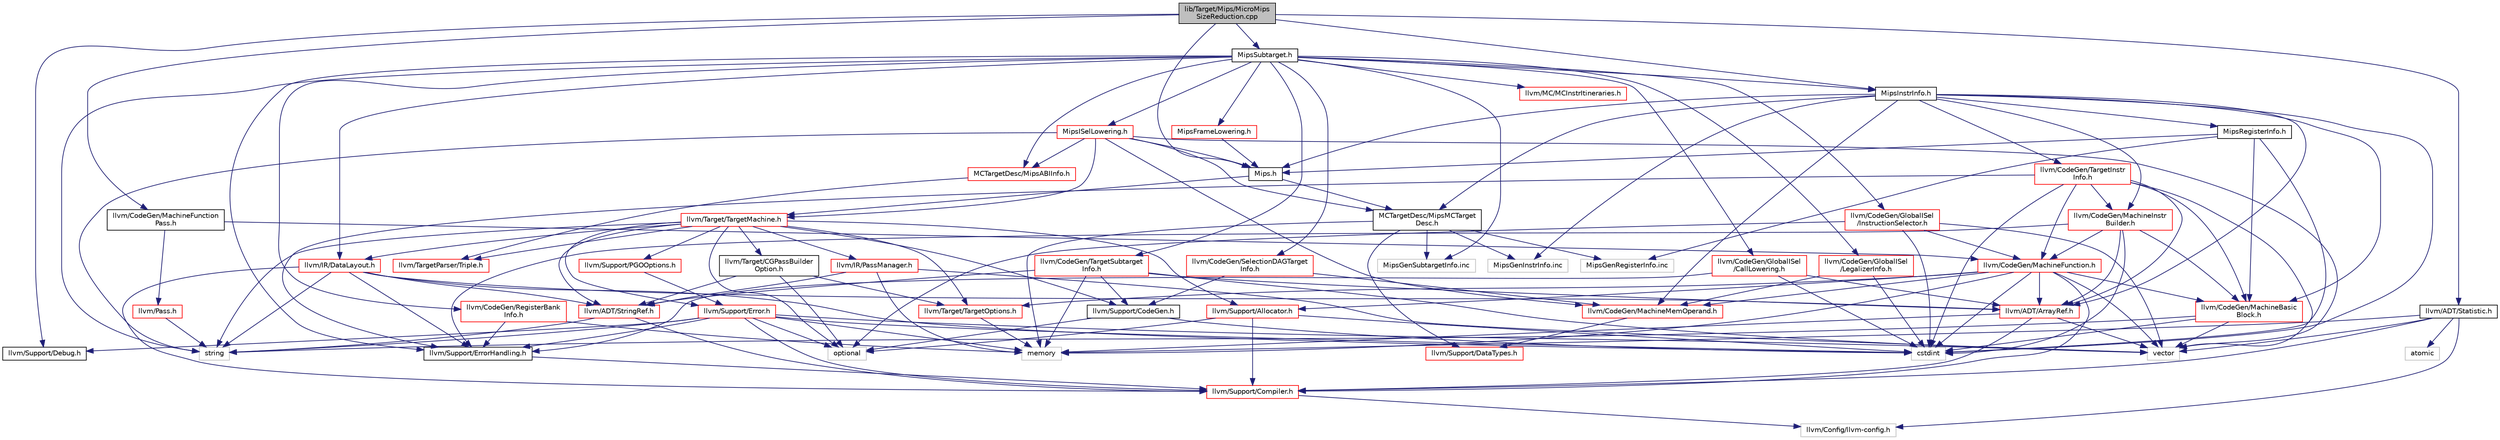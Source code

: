 digraph "lib/Target/Mips/MicroMipsSizeReduction.cpp"
{
 // LATEX_PDF_SIZE
  bgcolor="transparent";
  edge [fontname="Helvetica",fontsize="10",labelfontname="Helvetica",labelfontsize="10"];
  node [fontname="Helvetica",fontsize="10",shape=record];
  Node1 [label="lib/Target/Mips/MicroMips\lSizeReduction.cpp",height=0.2,width=0.4,color="black", fillcolor="grey75", style="filled", fontcolor="black",tooltip=" "];
  Node1 -> Node2 [color="midnightblue",fontsize="10",style="solid",fontname="Helvetica"];
  Node2 [label="Mips.h",height=0.2,width=0.4,color="black",URL="$Mips_8h.html",tooltip=" "];
  Node2 -> Node3 [color="midnightblue",fontsize="10",style="solid",fontname="Helvetica"];
  Node3 [label="MCTargetDesc/MipsMCTarget\lDesc.h",height=0.2,width=0.4,color="black",URL="$MipsMCTargetDesc_8h.html",tooltip=" "];
  Node3 -> Node4 [color="midnightblue",fontsize="10",style="solid",fontname="Helvetica"];
  Node4 [label="llvm/Support/DataTypes.h",height=0.2,width=0.4,color="red",URL="$Support_2DataTypes_8h.html",tooltip=" "];
  Node3 -> Node9 [color="midnightblue",fontsize="10",style="solid",fontname="Helvetica"];
  Node9 [label="memory",height=0.2,width=0.4,color="grey75",tooltip=" "];
  Node3 -> Node10 [color="midnightblue",fontsize="10",style="solid",fontname="Helvetica"];
  Node10 [label="MipsGenRegisterInfo.inc",height=0.2,width=0.4,color="grey75",tooltip=" "];
  Node3 -> Node11 [color="midnightblue",fontsize="10",style="solid",fontname="Helvetica"];
  Node11 [label="MipsGenInstrInfo.inc",height=0.2,width=0.4,color="grey75",tooltip=" "];
  Node3 -> Node12 [color="midnightblue",fontsize="10",style="solid",fontname="Helvetica"];
  Node12 [label="MipsGenSubtargetInfo.inc",height=0.2,width=0.4,color="grey75",tooltip=" "];
  Node2 -> Node13 [color="midnightblue",fontsize="10",style="solid",fontname="Helvetica"];
  Node13 [label="llvm/Target/TargetMachine.h",height=0.2,width=0.4,color="red",URL="$Target_2TargetMachine_8h.html",tooltip=" "];
  Node13 -> Node14 [color="midnightblue",fontsize="10",style="solid",fontname="Helvetica"];
  Node14 [label="llvm/ADT/StringRef.h",height=0.2,width=0.4,color="red",URL="$StringRef_8h.html",tooltip=" "];
  Node14 -> Node27 [color="midnightblue",fontsize="10",style="solid",fontname="Helvetica"];
  Node27 [label="llvm/Support/Compiler.h",height=0.2,width=0.4,color="red",URL="$Compiler_8h.html",tooltip=" "];
  Node27 -> Node28 [color="midnightblue",fontsize="10",style="solid",fontname="Helvetica"];
  Node28 [label="llvm/Config/llvm-config.h",height=0.2,width=0.4,color="grey75",tooltip=" "];
  Node14 -> Node33 [color="midnightblue",fontsize="10",style="solid",fontname="Helvetica"];
  Node33 [label="string",height=0.2,width=0.4,color="grey75",tooltip=" "];
  Node13 -> Node35 [color="midnightblue",fontsize="10",style="solid",fontname="Helvetica"];
  Node35 [label="llvm/IR/DataLayout.h",height=0.2,width=0.4,color="red",URL="$DataLayout_8h.html",tooltip=" "];
  Node35 -> Node40 [color="midnightblue",fontsize="10",style="solid",fontname="Helvetica"];
  Node40 [label="llvm/ADT/ArrayRef.h",height=0.2,width=0.4,color="red",URL="$ArrayRef_8h.html",tooltip=" "];
  Node40 -> Node27 [color="midnightblue",fontsize="10",style="solid",fontname="Helvetica"];
  Node40 -> Node9 [color="midnightblue",fontsize="10",style="solid",fontname="Helvetica"];
  Node40 -> Node57 [color="midnightblue",fontsize="10",style="solid",fontname="Helvetica"];
  Node57 [label="vector",height=0.2,width=0.4,color="grey75",tooltip=" "];
  Node35 -> Node14 [color="midnightblue",fontsize="10",style="solid",fontname="Helvetica"];
  Node35 -> Node27 [color="midnightblue",fontsize="10",style="solid",fontname="Helvetica"];
  Node35 -> Node42 [color="midnightblue",fontsize="10",style="solid",fontname="Helvetica"];
  Node42 [label="llvm/Support/ErrorHandling.h",height=0.2,width=0.4,color="black",URL="$Support_2ErrorHandling_8h.html",tooltip=" "];
  Node42 -> Node27 [color="midnightblue",fontsize="10",style="solid",fontname="Helvetica"];
  Node35 -> Node18 [color="midnightblue",fontsize="10",style="solid",fontname="Helvetica"];
  Node18 [label="cstdint",height=0.2,width=0.4,color="grey75",tooltip=" "];
  Node35 -> Node33 [color="midnightblue",fontsize="10",style="solid",fontname="Helvetica"];
  Node13 -> Node70 [color="midnightblue",fontsize="10",style="solid",fontname="Helvetica"];
  Node70 [label="llvm/IR/PassManager.h",height=0.2,width=0.4,color="red",URL="$PassManager_8h.html",tooltip=" "];
  Node70 -> Node14 [color="midnightblue",fontsize="10",style="solid",fontname="Helvetica"];
  Node70 -> Node9 [color="midnightblue",fontsize="10",style="solid",fontname="Helvetica"];
  Node70 -> Node57 [color="midnightblue",fontsize="10",style="solid",fontname="Helvetica"];
  Node13 -> Node146 [color="midnightblue",fontsize="10",style="solid",fontname="Helvetica"];
  Node146 [label="llvm/Support/Allocator.h",height=0.2,width=0.4,color="red",URL="$Allocator_8h.html",tooltip=" "];
  Node146 -> Node27 [color="midnightblue",fontsize="10",style="solid",fontname="Helvetica"];
  Node146 -> Node18 [color="midnightblue",fontsize="10",style="solid",fontname="Helvetica"];
  Node146 -> Node25 [color="midnightblue",fontsize="10",style="solid",fontname="Helvetica"];
  Node25 [label="optional",height=0.2,width=0.4,color="grey75",tooltip=" "];
  Node13 -> Node90 [color="midnightblue",fontsize="10",style="solid",fontname="Helvetica"];
  Node90 [label="llvm/Support/CodeGen.h",height=0.2,width=0.4,color="black",URL="$CodeGen_8h.html",tooltip=" "];
  Node90 -> Node18 [color="midnightblue",fontsize="10",style="solid",fontname="Helvetica"];
  Node90 -> Node25 [color="midnightblue",fontsize="10",style="solid",fontname="Helvetica"];
  Node13 -> Node136 [color="midnightblue",fontsize="10",style="solid",fontname="Helvetica"];
  Node136 [label="llvm/Support/Error.h",height=0.2,width=0.4,color="red",URL="$Support_2Error_8h.html",tooltip=" "];
  Node136 -> Node27 [color="midnightblue",fontsize="10",style="solid",fontname="Helvetica"];
  Node136 -> Node140 [color="midnightblue",fontsize="10",style="solid",fontname="Helvetica"];
  Node140 [label="llvm/Support/Debug.h",height=0.2,width=0.4,color="black",URL="$Debug_8h.html",tooltip=" "];
  Node136 -> Node42 [color="midnightblue",fontsize="10",style="solid",fontname="Helvetica"];
  Node136 -> Node18 [color="midnightblue",fontsize="10",style="solid",fontname="Helvetica"];
  Node136 -> Node9 [color="midnightblue",fontsize="10",style="solid",fontname="Helvetica"];
  Node136 -> Node25 [color="midnightblue",fontsize="10",style="solid",fontname="Helvetica"];
  Node136 -> Node33 [color="midnightblue",fontsize="10",style="solid",fontname="Helvetica"];
  Node136 -> Node57 [color="midnightblue",fontsize="10",style="solid",fontname="Helvetica"];
  Node13 -> Node147 [color="midnightblue",fontsize="10",style="solid",fontname="Helvetica"];
  Node147 [label="llvm/Support/PGOOptions.h",height=0.2,width=0.4,color="red",URL="$PGOOptions_8h.html",tooltip=" "];
  Node147 -> Node136 [color="midnightblue",fontsize="10",style="solid",fontname="Helvetica"];
  Node13 -> Node150 [color="midnightblue",fontsize="10",style="solid",fontname="Helvetica"];
  Node150 [label="llvm/Target/CGPassBuilder\lOption.h",height=0.2,width=0.4,color="black",URL="$CGPassBuilderOption_8h.html",tooltip=" "];
  Node150 -> Node14 [color="midnightblue",fontsize="10",style="solid",fontname="Helvetica"];
  Node150 -> Node151 [color="midnightblue",fontsize="10",style="solid",fontname="Helvetica"];
  Node151 [label="llvm/Target/TargetOptions.h",height=0.2,width=0.4,color="red",URL="$TargetOptions_8h.html",tooltip=" "];
  Node151 -> Node9 [color="midnightblue",fontsize="10",style="solid",fontname="Helvetica"];
  Node150 -> Node25 [color="midnightblue",fontsize="10",style="solid",fontname="Helvetica"];
  Node13 -> Node151 [color="midnightblue",fontsize="10",style="solid",fontname="Helvetica"];
  Node13 -> Node156 [color="midnightblue",fontsize="10",style="solid",fontname="Helvetica"];
  Node156 [label="llvm/TargetParser/Triple.h",height=0.2,width=0.4,color="red",URL="$Triple_8h.html",tooltip=" "];
  Node13 -> Node25 [color="midnightblue",fontsize="10",style="solid",fontname="Helvetica"];
  Node13 -> Node33 [color="midnightblue",fontsize="10",style="solid",fontname="Helvetica"];
  Node1 -> Node158 [color="midnightblue",fontsize="10",style="solid",fontname="Helvetica"];
  Node158 [label="MipsInstrInfo.h",height=0.2,width=0.4,color="black",URL="$MipsInstrInfo_8h.html",tooltip=" "];
  Node158 -> Node3 [color="midnightblue",fontsize="10",style="solid",fontname="Helvetica"];
  Node158 -> Node2 [color="midnightblue",fontsize="10",style="solid",fontname="Helvetica"];
  Node158 -> Node159 [color="midnightblue",fontsize="10",style="solid",fontname="Helvetica"];
  Node159 [label="MipsRegisterInfo.h",height=0.2,width=0.4,color="black",URL="$MipsRegisterInfo_8h.html",tooltip=" "];
  Node159 -> Node2 [color="midnightblue",fontsize="10",style="solid",fontname="Helvetica"];
  Node159 -> Node160 [color="midnightblue",fontsize="10",style="solid",fontname="Helvetica"];
  Node160 [label="llvm/CodeGen/MachineBasic\lBlock.h",height=0.2,width=0.4,color="red",URL="$MachineBasicBlock_8h.html",tooltip=" "];
  Node160 -> Node18 [color="midnightblue",fontsize="10",style="solid",fontname="Helvetica"];
  Node160 -> Node33 [color="midnightblue",fontsize="10",style="solid",fontname="Helvetica"];
  Node160 -> Node57 [color="midnightblue",fontsize="10",style="solid",fontname="Helvetica"];
  Node159 -> Node18 [color="midnightblue",fontsize="10",style="solid",fontname="Helvetica"];
  Node159 -> Node10 [color="midnightblue",fontsize="10",style="solid",fontname="Helvetica"];
  Node158 -> Node40 [color="midnightblue",fontsize="10",style="solid",fontname="Helvetica"];
  Node158 -> Node160 [color="midnightblue",fontsize="10",style="solid",fontname="Helvetica"];
  Node158 -> Node200 [color="midnightblue",fontsize="10",style="solid",fontname="Helvetica"];
  Node200 [label="llvm/CodeGen/MachineInstr\lBuilder.h",height=0.2,width=0.4,color="red",URL="$MachineInstrBuilder_8h.html",tooltip=" "];
  Node200 -> Node40 [color="midnightblue",fontsize="10",style="solid",fontname="Helvetica"];
  Node200 -> Node160 [color="midnightblue",fontsize="10",style="solid",fontname="Helvetica"];
  Node200 -> Node204 [color="midnightblue",fontsize="10",style="solid",fontname="Helvetica"];
  Node204 [label="llvm/CodeGen/MachineFunction.h",height=0.2,width=0.4,color="red",URL="$MachineFunction_8h.html",tooltip=" "];
  Node204 -> Node40 [color="midnightblue",fontsize="10",style="solid",fontname="Helvetica"];
  Node204 -> Node160 [color="midnightblue",fontsize="10",style="solid",fontname="Helvetica"];
  Node204 -> Node166 [color="midnightblue",fontsize="10",style="solid",fontname="Helvetica"];
  Node166 [label="llvm/CodeGen/MachineMemOperand.h",height=0.2,width=0.4,color="red",URL="$MachineMemOperand_8h.html",tooltip=" "];
  Node166 -> Node4 [color="midnightblue",fontsize="10",style="solid",fontname="Helvetica"];
  Node204 -> Node146 [color="midnightblue",fontsize="10",style="solid",fontname="Helvetica"];
  Node204 -> Node27 [color="midnightblue",fontsize="10",style="solid",fontname="Helvetica"];
  Node204 -> Node151 [color="midnightblue",fontsize="10",style="solid",fontname="Helvetica"];
  Node204 -> Node18 [color="midnightblue",fontsize="10",style="solid",fontname="Helvetica"];
  Node204 -> Node9 [color="midnightblue",fontsize="10",style="solid",fontname="Helvetica"];
  Node204 -> Node57 [color="midnightblue",fontsize="10",style="solid",fontname="Helvetica"];
  Node200 -> Node42 [color="midnightblue",fontsize="10",style="solid",fontname="Helvetica"];
  Node200 -> Node18 [color="midnightblue",fontsize="10",style="solid",fontname="Helvetica"];
  Node158 -> Node166 [color="midnightblue",fontsize="10",style="solid",fontname="Helvetica"];
  Node158 -> Node211 [color="midnightblue",fontsize="10",style="solid",fontname="Helvetica"];
  Node211 [label="llvm/CodeGen/TargetInstr\lInfo.h",height=0.2,width=0.4,color="red",URL="$TargetInstrInfo_8h.html",tooltip=" "];
  Node211 -> Node40 [color="midnightblue",fontsize="10",style="solid",fontname="Helvetica"];
  Node211 -> Node160 [color="midnightblue",fontsize="10",style="solid",fontname="Helvetica"];
  Node211 -> Node204 [color="midnightblue",fontsize="10",style="solid",fontname="Helvetica"];
  Node211 -> Node200 [color="midnightblue",fontsize="10",style="solid",fontname="Helvetica"];
  Node211 -> Node42 [color="midnightblue",fontsize="10",style="solid",fontname="Helvetica"];
  Node211 -> Node18 [color="midnightblue",fontsize="10",style="solid",fontname="Helvetica"];
  Node211 -> Node57 [color="midnightblue",fontsize="10",style="solid",fontname="Helvetica"];
  Node158 -> Node18 [color="midnightblue",fontsize="10",style="solid",fontname="Helvetica"];
  Node158 -> Node11 [color="midnightblue",fontsize="10",style="solid",fontname="Helvetica"];
  Node1 -> Node247 [color="midnightblue",fontsize="10",style="solid",fontname="Helvetica"];
  Node247 [label="MipsSubtarget.h",height=0.2,width=0.4,color="black",URL="$MipsSubtarget_8h.html",tooltip=" "];
  Node247 -> Node248 [color="midnightblue",fontsize="10",style="solid",fontname="Helvetica"];
  Node248 [label="MCTargetDesc/MipsABIInfo.h",height=0.2,width=0.4,color="red",URL="$MipsABIInfo_8h.html",tooltip=" "];
  Node248 -> Node156 [color="midnightblue",fontsize="10",style="solid",fontname="Helvetica"];
  Node247 -> Node249 [color="midnightblue",fontsize="10",style="solid",fontname="Helvetica"];
  Node249 [label="MipsFrameLowering.h",height=0.2,width=0.4,color="red",URL="$MipsFrameLowering_8h.html",tooltip=" "];
  Node249 -> Node2 [color="midnightblue",fontsize="10",style="solid",fontname="Helvetica"];
  Node247 -> Node251 [color="midnightblue",fontsize="10",style="solid",fontname="Helvetica"];
  Node251 [label="MipsISelLowering.h",height=0.2,width=0.4,color="red",URL="$MipsISelLowering_8h.html",tooltip=" "];
  Node251 -> Node248 [color="midnightblue",fontsize="10",style="solid",fontname="Helvetica"];
  Node251 -> Node3 [color="midnightblue",fontsize="10",style="solid",fontname="Helvetica"];
  Node251 -> Node2 [color="midnightblue",fontsize="10",style="solid",fontname="Helvetica"];
  Node251 -> Node166 [color="midnightblue",fontsize="10",style="solid",fontname="Helvetica"];
  Node251 -> Node13 [color="midnightblue",fontsize="10",style="solid",fontname="Helvetica"];
  Node251 -> Node33 [color="midnightblue",fontsize="10",style="solid",fontname="Helvetica"];
  Node251 -> Node57 [color="midnightblue",fontsize="10",style="solid",fontname="Helvetica"];
  Node247 -> Node158 [color="midnightblue",fontsize="10",style="solid",fontname="Helvetica"];
  Node247 -> Node282 [color="midnightblue",fontsize="10",style="solid",fontname="Helvetica"];
  Node282 [label="llvm/CodeGen/GlobalISel\l/CallLowering.h",height=0.2,width=0.4,color="red",URL="$CallLowering_8h.html",tooltip=" "];
  Node282 -> Node40 [color="midnightblue",fontsize="10",style="solid",fontname="Helvetica"];
  Node282 -> Node42 [color="midnightblue",fontsize="10",style="solid",fontname="Helvetica"];
  Node282 -> Node18 [color="midnightblue",fontsize="10",style="solid",fontname="Helvetica"];
  Node247 -> Node283 [color="midnightblue",fontsize="10",style="solid",fontname="Helvetica"];
  Node283 [label="llvm/CodeGen/GlobalISel\l/InstructionSelector.h",height=0.2,width=0.4,color="red",URL="$InstructionSelector_8h.html",tooltip=" "];
  Node283 -> Node204 [color="midnightblue",fontsize="10",style="solid",fontname="Helvetica"];
  Node283 -> Node18 [color="midnightblue",fontsize="10",style="solid",fontname="Helvetica"];
  Node283 -> Node25 [color="midnightblue",fontsize="10",style="solid",fontname="Helvetica"];
  Node283 -> Node57 [color="midnightblue",fontsize="10",style="solid",fontname="Helvetica"];
  Node247 -> Node284 [color="midnightblue",fontsize="10",style="solid",fontname="Helvetica"];
  Node284 [label="llvm/CodeGen/GlobalISel\l/LegalizerInfo.h",height=0.2,width=0.4,color="red",URL="$LegalizerInfo_8h.html",tooltip=" "];
  Node284 -> Node166 [color="midnightblue",fontsize="10",style="solid",fontname="Helvetica"];
  Node284 -> Node18 [color="midnightblue",fontsize="10",style="solid",fontname="Helvetica"];
  Node247 -> Node288 [color="midnightblue",fontsize="10",style="solid",fontname="Helvetica"];
  Node288 [label="llvm/CodeGen/RegisterBank\lInfo.h",height=0.2,width=0.4,color="red",URL="$RegisterBankInfo_8h.html",tooltip=" "];
  Node288 -> Node42 [color="midnightblue",fontsize="10",style="solid",fontname="Helvetica"];
  Node288 -> Node9 [color="midnightblue",fontsize="10",style="solid",fontname="Helvetica"];
  Node247 -> Node289 [color="midnightblue",fontsize="10",style="solid",fontname="Helvetica"];
  Node289 [label="llvm/CodeGen/SelectionDAGTarget\lInfo.h",height=0.2,width=0.4,color="red",URL="$SelectionDAGTargetInfo_8h.html",tooltip=" "];
  Node289 -> Node166 [color="midnightblue",fontsize="10",style="solid",fontname="Helvetica"];
  Node289 -> Node90 [color="midnightblue",fontsize="10",style="solid",fontname="Helvetica"];
  Node247 -> Node220 [color="midnightblue",fontsize="10",style="solid",fontname="Helvetica"];
  Node220 [label="llvm/CodeGen/TargetSubtarget\lInfo.h",height=0.2,width=0.4,color="red",URL="$TargetSubtargetInfo_8h.html",tooltip=" "];
  Node220 -> Node40 [color="midnightblue",fontsize="10",style="solid",fontname="Helvetica"];
  Node220 -> Node14 [color="midnightblue",fontsize="10",style="solid",fontname="Helvetica"];
  Node220 -> Node90 [color="midnightblue",fontsize="10",style="solid",fontname="Helvetica"];
  Node220 -> Node9 [color="midnightblue",fontsize="10",style="solid",fontname="Helvetica"];
  Node220 -> Node57 [color="midnightblue",fontsize="10",style="solid",fontname="Helvetica"];
  Node247 -> Node35 [color="midnightblue",fontsize="10",style="solid",fontname="Helvetica"];
  Node247 -> Node232 [color="midnightblue",fontsize="10",style="solid",fontname="Helvetica"];
  Node232 [label="llvm/MC/MCInstrItineraries.h",height=0.2,width=0.4,color="red",URL="$MCInstrItineraries_8h.html",tooltip=" "];
  Node247 -> Node42 [color="midnightblue",fontsize="10",style="solid",fontname="Helvetica"];
  Node247 -> Node33 [color="midnightblue",fontsize="10",style="solid",fontname="Helvetica"];
  Node247 -> Node12 [color="midnightblue",fontsize="10",style="solid",fontname="Helvetica"];
  Node1 -> Node290 [color="midnightblue",fontsize="10",style="solid",fontname="Helvetica"];
  Node290 [label="llvm/ADT/Statistic.h",height=0.2,width=0.4,color="black",URL="$Statistic_8h.html",tooltip=" "];
  Node290 -> Node28 [color="midnightblue",fontsize="10",style="solid",fontname="Helvetica"];
  Node290 -> Node27 [color="midnightblue",fontsize="10",style="solid",fontname="Helvetica"];
  Node290 -> Node149 [color="midnightblue",fontsize="10",style="solid",fontname="Helvetica"];
  Node149 [label="atomic",height=0.2,width=0.4,color="grey75",tooltip=" "];
  Node290 -> Node9 [color="midnightblue",fontsize="10",style="solid",fontname="Helvetica"];
  Node290 -> Node57 [color="midnightblue",fontsize="10",style="solid",fontname="Helvetica"];
  Node1 -> Node237 [color="midnightblue",fontsize="10",style="solid",fontname="Helvetica"];
  Node237 [label="llvm/CodeGen/MachineFunction\lPass.h",height=0.2,width=0.4,color="black",URL="$MachineFunctionPass_8h.html",tooltip=" "];
  Node237 -> Node204 [color="midnightblue",fontsize="10",style="solid",fontname="Helvetica"];
  Node237 -> Node238 [color="midnightblue",fontsize="10",style="solid",fontname="Helvetica"];
  Node238 [label="llvm/Pass.h",height=0.2,width=0.4,color="red",URL="$Pass_8h.html",tooltip=" "];
  Node238 -> Node33 [color="midnightblue",fontsize="10",style="solid",fontname="Helvetica"];
  Node1 -> Node140 [color="midnightblue",fontsize="10",style="solid",fontname="Helvetica"];
}

